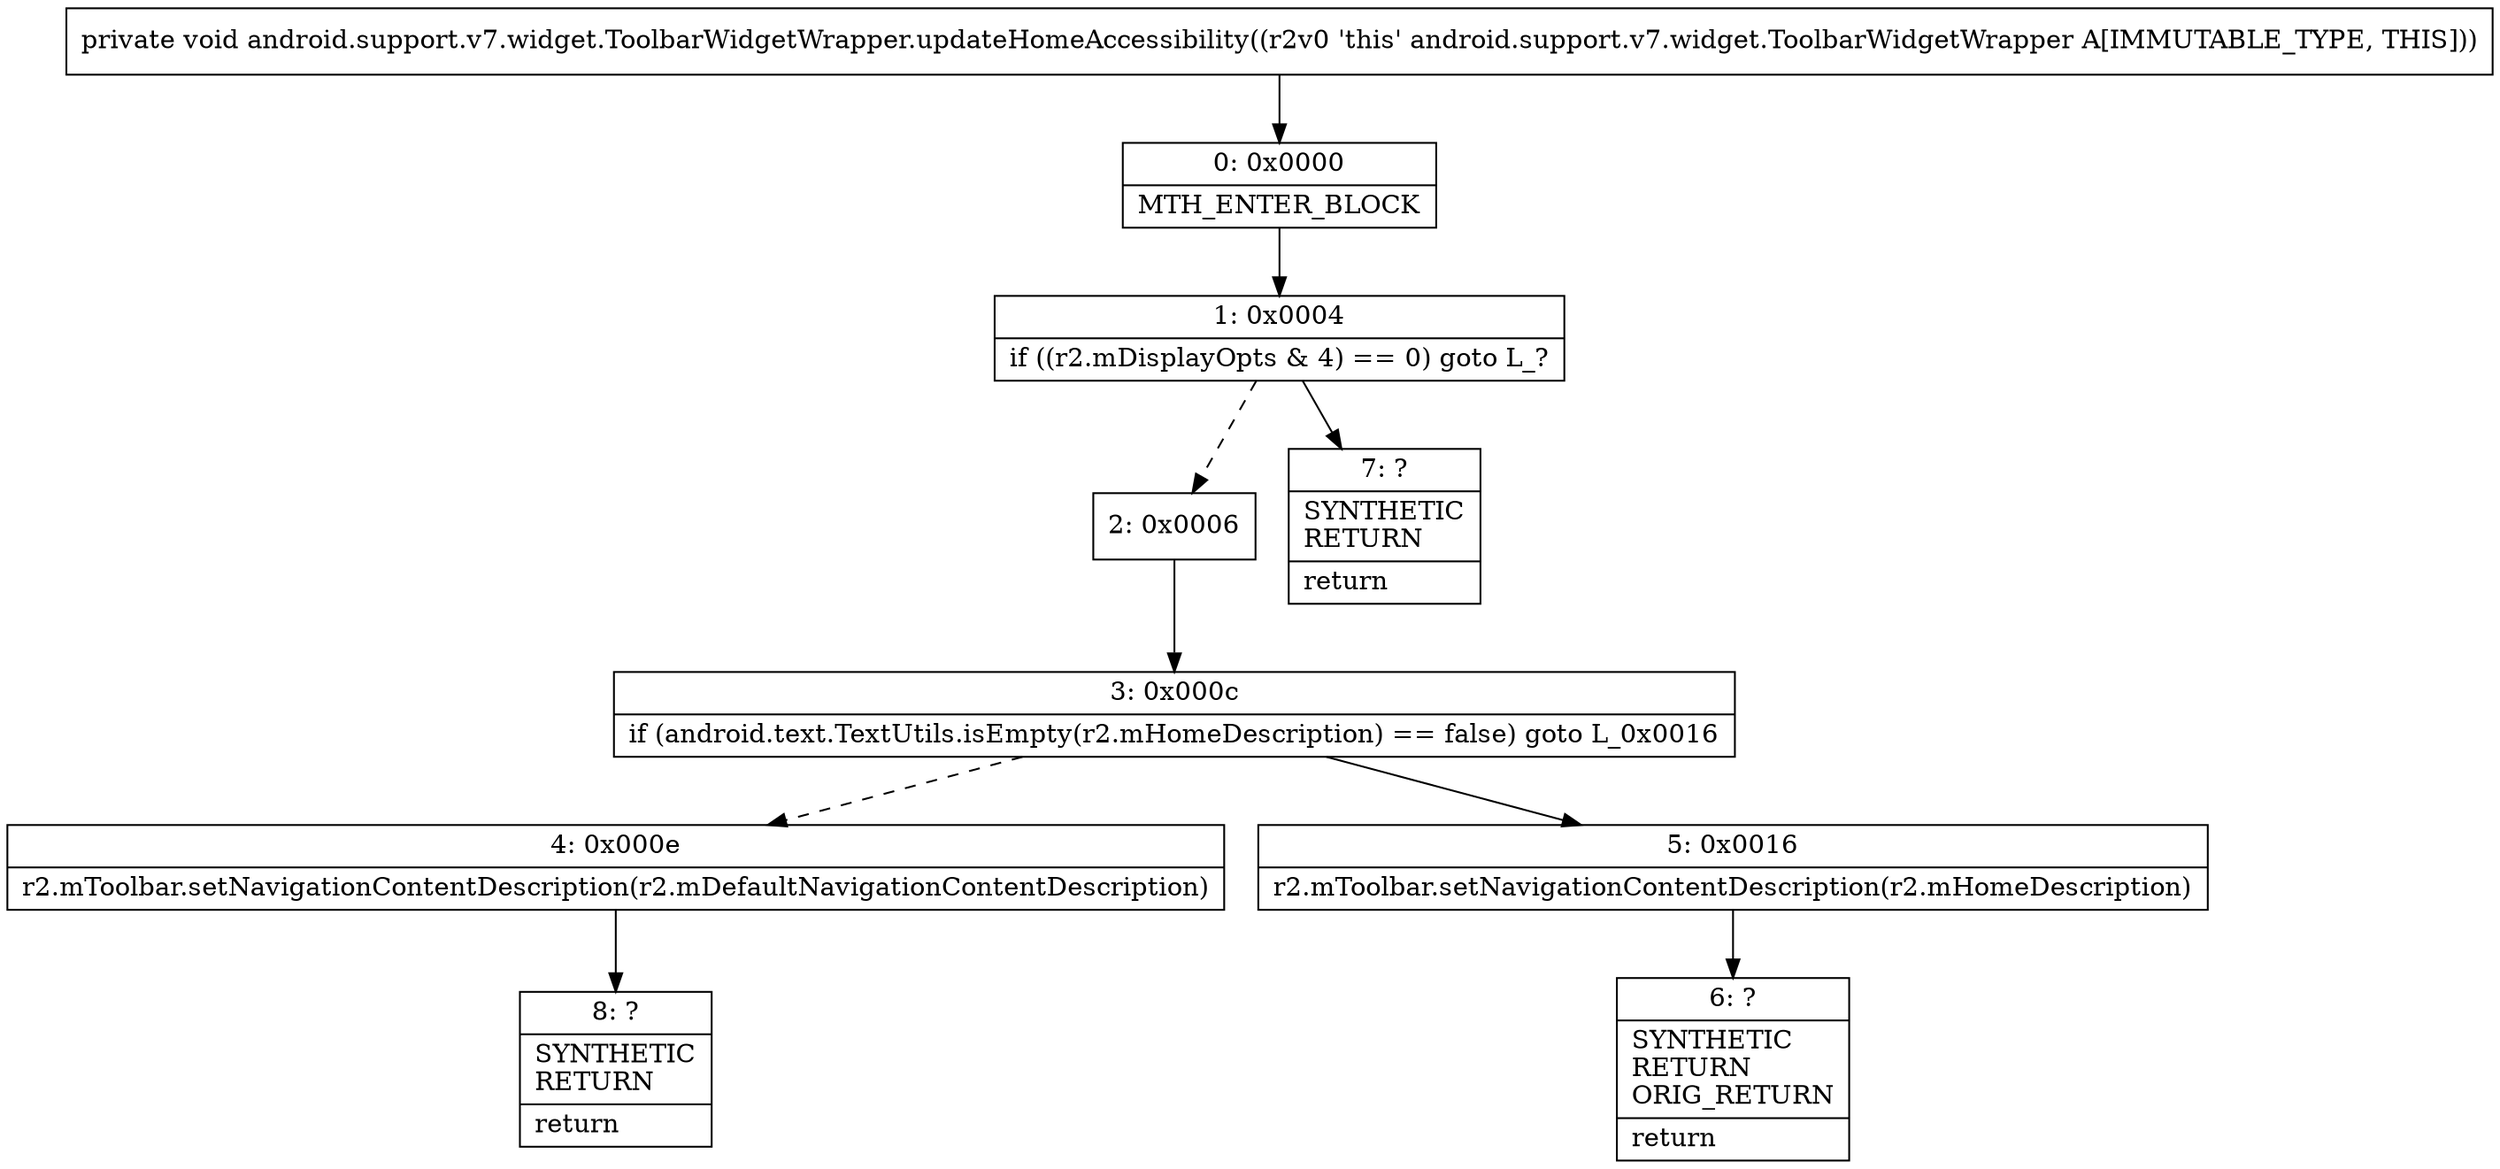 digraph "CFG forandroid.support.v7.widget.ToolbarWidgetWrapper.updateHomeAccessibility()V" {
Node_0 [shape=record,label="{0\:\ 0x0000|MTH_ENTER_BLOCK\l}"];
Node_1 [shape=record,label="{1\:\ 0x0004|if ((r2.mDisplayOpts & 4) == 0) goto L_?\l}"];
Node_2 [shape=record,label="{2\:\ 0x0006}"];
Node_3 [shape=record,label="{3\:\ 0x000c|if (android.text.TextUtils.isEmpty(r2.mHomeDescription) == false) goto L_0x0016\l}"];
Node_4 [shape=record,label="{4\:\ 0x000e|r2.mToolbar.setNavigationContentDescription(r2.mDefaultNavigationContentDescription)\l}"];
Node_5 [shape=record,label="{5\:\ 0x0016|r2.mToolbar.setNavigationContentDescription(r2.mHomeDescription)\l}"];
Node_6 [shape=record,label="{6\:\ ?|SYNTHETIC\lRETURN\lORIG_RETURN\l|return\l}"];
Node_7 [shape=record,label="{7\:\ ?|SYNTHETIC\lRETURN\l|return\l}"];
Node_8 [shape=record,label="{8\:\ ?|SYNTHETIC\lRETURN\l|return\l}"];
MethodNode[shape=record,label="{private void android.support.v7.widget.ToolbarWidgetWrapper.updateHomeAccessibility((r2v0 'this' android.support.v7.widget.ToolbarWidgetWrapper A[IMMUTABLE_TYPE, THIS])) }"];
MethodNode -> Node_0;
Node_0 -> Node_1;
Node_1 -> Node_2[style=dashed];
Node_1 -> Node_7;
Node_2 -> Node_3;
Node_3 -> Node_4[style=dashed];
Node_3 -> Node_5;
Node_4 -> Node_8;
Node_5 -> Node_6;
}

